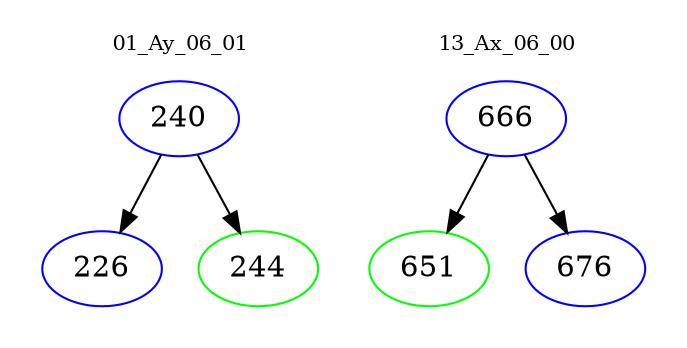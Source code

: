 digraph{
subgraph cluster_0 {
color = white
label = "01_Ay_06_01";
fontsize=10;
T0_240 [label="240", color="blue"]
T0_240 -> T0_226 [color="black"]
T0_226 [label="226", color="blue"]
T0_240 -> T0_244 [color="black"]
T0_244 [label="244", color="green"]
}
subgraph cluster_1 {
color = white
label = "13_Ax_06_00";
fontsize=10;
T1_666 [label="666", color="blue"]
T1_666 -> T1_651 [color="black"]
T1_651 [label="651", color="green"]
T1_666 -> T1_676 [color="black"]
T1_676 [label="676", color="blue"]
}
}
